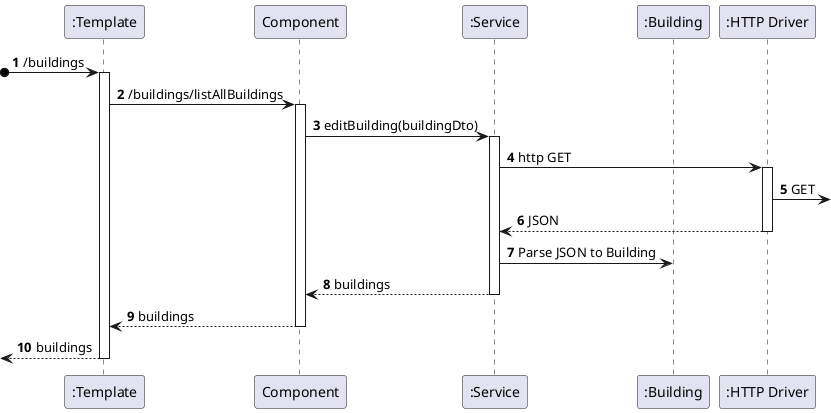 @startuml

autonumber


participant ":Template" as Template
participant Component as Component
participant ":Service" as Service
participant ":Building" as Model
participant ":HTTP Driver" as HTTP

?o->Template: /buildings
activate Template

Template -> Component: /buildings/listAllBuildings
activate Component

Component -> Service: editBuilding(buildingDto)
activate Service

Service -> HTTP: http GET
activate HTTP
HTTP -> : GET
HTTP --> Service: JSON
deactivate HTTP

Service -> Model: Parse JSON to Building



Service --> Component:buildings 
deactivate Service

Component --> Template:buildings
deactivate Component

<--Template: buildings
deactivate Template


@enduml
